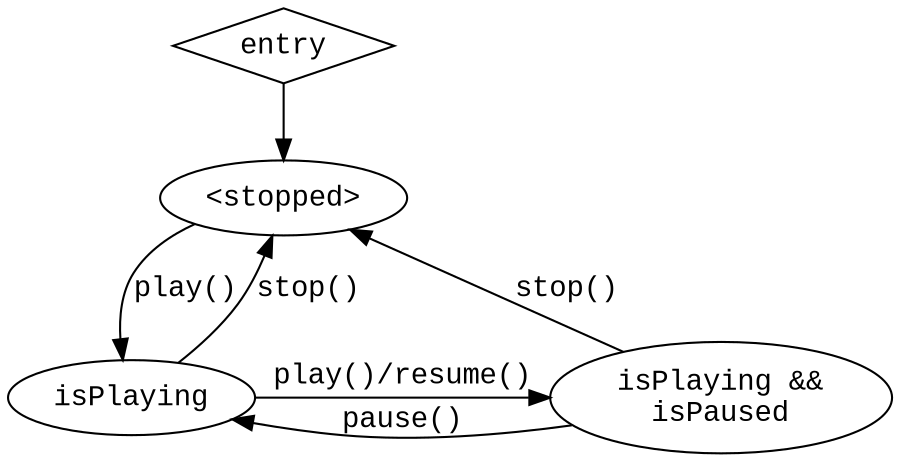 strict digraph {
    graph [fontname = "Courier New"];
    node [fontname = "Courier New"];
    edge [fontname = "Courier New"];

    entry [labe="<entry>",shape="diamond"]
    {
        rank=same;
        playing [label="isPlaying"]
        playingPaused [label="isPlaying &&\nisPaused"]
    }
    stopped [label="<stopped>"]

    entry -> stopped

    stopped -> playing [label="play()"]
    playing -> playingPaused [label="play()/resume()"]
    playingPaused -> playing [label="pause()"]

    playing -> stopped [label="stop()"]
    playingPaused -> stopped [label="stop()"]
}
